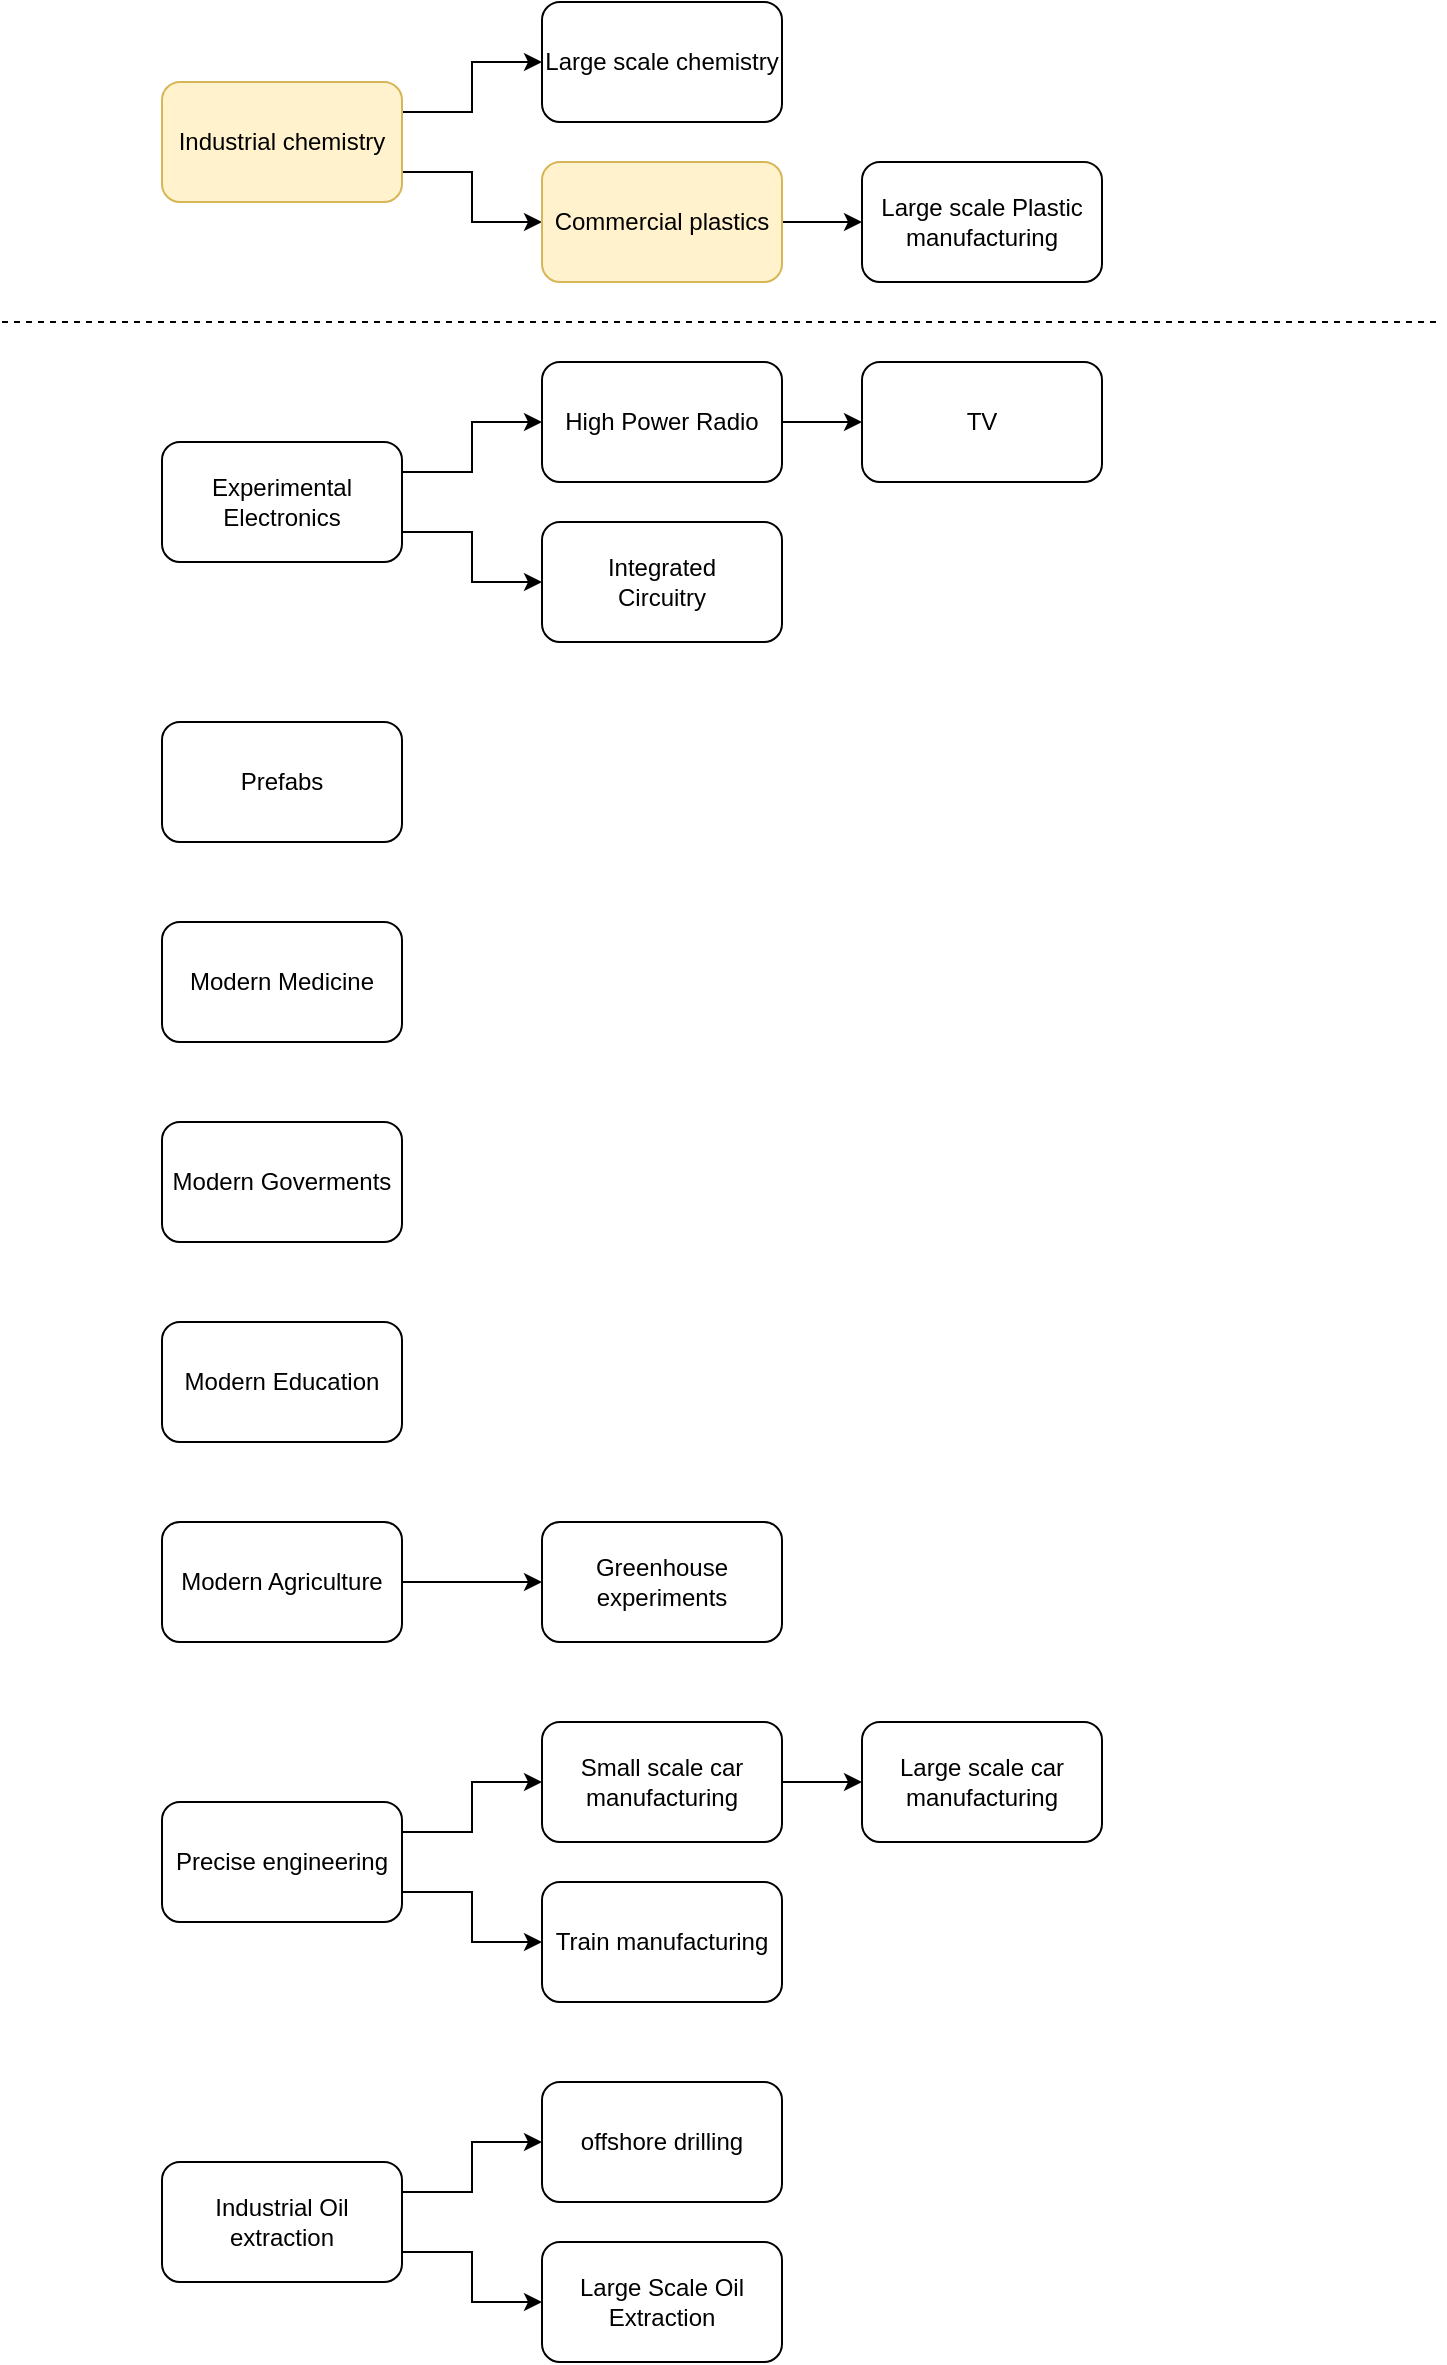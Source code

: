 <mxfile version="12.8.1" type="github">
  <diagram id="C5RBs43oDa-KdzZeNtuy" name="Page-1">
    <mxGraphModel dx="1038" dy="575" grid="1" gridSize="10" guides="1" tooltips="1" connect="1" arrows="1" fold="1" page="1" pageScale="1" pageWidth="827" pageHeight="1169" math="0" shadow="0">
      <root>
        <mxCell id="WIyWlLk6GJQsqaUBKTNV-0" />
        <mxCell id="WIyWlLk6GJQsqaUBKTNV-1" parent="WIyWlLk6GJQsqaUBKTNV-0" />
        <mxCell id="NFmhJHQ9qTfSH904lzhk-6" style="edgeStyle=orthogonalEdgeStyle;rounded=0;orthogonalLoop=1;jettySize=auto;html=1;exitX=1;exitY=0.75;exitDx=0;exitDy=0;entryX=0;entryY=0.5;entryDx=0;entryDy=0;" edge="1" parent="WIyWlLk6GJQsqaUBKTNV-1" source="NFmhJHQ9qTfSH904lzhk-0" target="NFmhJHQ9qTfSH904lzhk-4">
          <mxGeometry relative="1" as="geometry" />
        </mxCell>
        <mxCell id="NFmhJHQ9qTfSH904lzhk-8" style="edgeStyle=orthogonalEdgeStyle;rounded=0;orthogonalLoop=1;jettySize=auto;html=1;exitX=1;exitY=0.25;exitDx=0;exitDy=0;" edge="1" parent="WIyWlLk6GJQsqaUBKTNV-1" source="NFmhJHQ9qTfSH904lzhk-0" target="NFmhJHQ9qTfSH904lzhk-7">
          <mxGeometry relative="1" as="geometry" />
        </mxCell>
        <mxCell id="NFmhJHQ9qTfSH904lzhk-0" value="Industrial chemistry" style="rounded=1;whiteSpace=wrap;html=1;fillColor=#fff2cc;strokeColor=#d6b656;" vertex="1" parent="WIyWlLk6GJQsqaUBKTNV-1">
          <mxGeometry x="120" y="80" width="120" height="60" as="geometry" />
        </mxCell>
        <mxCell id="NFmhJHQ9qTfSH904lzhk-9" style="edgeStyle=orthogonalEdgeStyle;rounded=0;orthogonalLoop=1;jettySize=auto;html=1;exitX=1;exitY=0.25;exitDx=0;exitDy=0;" edge="1" parent="WIyWlLk6GJQsqaUBKTNV-1" source="NFmhJHQ9qTfSH904lzhk-1" target="NFmhJHQ9qTfSH904lzhk-2">
          <mxGeometry relative="1" as="geometry" />
        </mxCell>
        <mxCell id="NFmhJHQ9qTfSH904lzhk-10" style="edgeStyle=orthogonalEdgeStyle;rounded=0;orthogonalLoop=1;jettySize=auto;html=1;exitX=1;exitY=0.75;exitDx=0;exitDy=0;" edge="1" parent="WIyWlLk6GJQsqaUBKTNV-1" source="NFmhJHQ9qTfSH904lzhk-1" target="NFmhJHQ9qTfSH904lzhk-3">
          <mxGeometry relative="1" as="geometry" />
        </mxCell>
        <mxCell id="NFmhJHQ9qTfSH904lzhk-1" value="Experimental Electronics" style="rounded=1;whiteSpace=wrap;html=1;" vertex="1" parent="WIyWlLk6GJQsqaUBKTNV-1">
          <mxGeometry x="120" y="260" width="120" height="60" as="geometry" />
        </mxCell>
        <mxCell id="NFmhJHQ9qTfSH904lzhk-13" style="edgeStyle=orthogonalEdgeStyle;rounded=0;orthogonalLoop=1;jettySize=auto;html=1;exitX=1;exitY=0.5;exitDx=0;exitDy=0;entryX=0;entryY=0.5;entryDx=0;entryDy=0;" edge="1" parent="WIyWlLk6GJQsqaUBKTNV-1" source="NFmhJHQ9qTfSH904lzhk-2" target="NFmhJHQ9qTfSH904lzhk-11">
          <mxGeometry relative="1" as="geometry" />
        </mxCell>
        <mxCell id="NFmhJHQ9qTfSH904lzhk-2" value="High Power Radio" style="rounded=1;whiteSpace=wrap;html=1;" vertex="1" parent="WIyWlLk6GJQsqaUBKTNV-1">
          <mxGeometry x="310" y="220" width="120" height="60" as="geometry" />
        </mxCell>
        <mxCell id="NFmhJHQ9qTfSH904lzhk-3" value="Integrated&lt;br&gt;Circuitry" style="rounded=1;whiteSpace=wrap;html=1;" vertex="1" parent="WIyWlLk6GJQsqaUBKTNV-1">
          <mxGeometry x="310" y="300" width="120" height="60" as="geometry" />
        </mxCell>
        <mxCell id="NFmhJHQ9qTfSH904lzhk-17" style="edgeStyle=orthogonalEdgeStyle;rounded=0;orthogonalLoop=1;jettySize=auto;html=1;exitX=1;exitY=0.5;exitDx=0;exitDy=0;entryX=0;entryY=0.5;entryDx=0;entryDy=0;" edge="1" parent="WIyWlLk6GJQsqaUBKTNV-1" source="NFmhJHQ9qTfSH904lzhk-4" target="NFmhJHQ9qTfSH904lzhk-16">
          <mxGeometry relative="1" as="geometry" />
        </mxCell>
        <mxCell id="NFmhJHQ9qTfSH904lzhk-4" value="Commercial plastics&lt;br&gt;" style="rounded=1;whiteSpace=wrap;html=1;fillColor=#fff2cc;strokeColor=#d6b656;" vertex="1" parent="WIyWlLk6GJQsqaUBKTNV-1">
          <mxGeometry x="310" y="120" width="120" height="60" as="geometry" />
        </mxCell>
        <mxCell id="NFmhJHQ9qTfSH904lzhk-7" value="Large scale chemistry&lt;br&gt;" style="rounded=1;whiteSpace=wrap;html=1;" vertex="1" parent="WIyWlLk6GJQsqaUBKTNV-1">
          <mxGeometry x="310" y="40" width="120" height="60" as="geometry" />
        </mxCell>
        <mxCell id="NFmhJHQ9qTfSH904lzhk-11" value="TV" style="rounded=1;whiteSpace=wrap;html=1;" vertex="1" parent="WIyWlLk6GJQsqaUBKTNV-1">
          <mxGeometry x="470" y="220" width="120" height="60" as="geometry" />
        </mxCell>
        <mxCell id="NFmhJHQ9qTfSH904lzhk-14" value="Modern Medicine" style="rounded=1;whiteSpace=wrap;html=1;" vertex="1" parent="WIyWlLk6GJQsqaUBKTNV-1">
          <mxGeometry x="120" y="500" width="120" height="60" as="geometry" />
        </mxCell>
        <mxCell id="NFmhJHQ9qTfSH904lzhk-15" value="Modern Goverments" style="rounded=1;whiteSpace=wrap;html=1;" vertex="1" parent="WIyWlLk6GJQsqaUBKTNV-1">
          <mxGeometry x="120" y="600" width="120" height="60" as="geometry" />
        </mxCell>
        <mxCell id="NFmhJHQ9qTfSH904lzhk-16" value="Large scale Plastic manufacturing" style="rounded=1;whiteSpace=wrap;html=1;" vertex="1" parent="WIyWlLk6GJQsqaUBKTNV-1">
          <mxGeometry x="470" y="120" width="120" height="60" as="geometry" />
        </mxCell>
        <mxCell id="NFmhJHQ9qTfSH904lzhk-18" value="Prefabs" style="rounded=1;whiteSpace=wrap;html=1;" vertex="1" parent="WIyWlLk6GJQsqaUBKTNV-1">
          <mxGeometry x="120" y="400" width="120" height="60" as="geometry" />
        </mxCell>
        <mxCell id="NFmhJHQ9qTfSH904lzhk-19" value="Modern Education" style="rounded=1;whiteSpace=wrap;html=1;" vertex="1" parent="WIyWlLk6GJQsqaUBKTNV-1">
          <mxGeometry x="120" y="700" width="120" height="60" as="geometry" />
        </mxCell>
        <mxCell id="NFmhJHQ9qTfSH904lzhk-22" style="edgeStyle=orthogonalEdgeStyle;rounded=0;orthogonalLoop=1;jettySize=auto;html=1;exitX=1;exitY=0.5;exitDx=0;exitDy=0;entryX=0;entryY=0.5;entryDx=0;entryDy=0;" edge="1" parent="WIyWlLk6GJQsqaUBKTNV-1" source="NFmhJHQ9qTfSH904lzhk-20" target="NFmhJHQ9qTfSH904lzhk-21">
          <mxGeometry relative="1" as="geometry" />
        </mxCell>
        <mxCell id="NFmhJHQ9qTfSH904lzhk-20" value="Modern Agriculture" style="rounded=1;whiteSpace=wrap;html=1;" vertex="1" parent="WIyWlLk6GJQsqaUBKTNV-1">
          <mxGeometry x="120" y="800" width="120" height="60" as="geometry" />
        </mxCell>
        <mxCell id="NFmhJHQ9qTfSH904lzhk-21" value="Greenhouse experiments" style="rounded=1;whiteSpace=wrap;html=1;" vertex="1" parent="WIyWlLk6GJQsqaUBKTNV-1">
          <mxGeometry x="310" y="800" width="120" height="60" as="geometry" />
        </mxCell>
        <mxCell id="NFmhJHQ9qTfSH904lzhk-26" style="edgeStyle=orthogonalEdgeStyle;rounded=0;orthogonalLoop=1;jettySize=auto;html=1;exitX=1;exitY=0.75;exitDx=0;exitDy=0;entryX=0;entryY=0.5;entryDx=0;entryDy=0;" edge="1" parent="WIyWlLk6GJQsqaUBKTNV-1" source="NFmhJHQ9qTfSH904lzhk-23" target="NFmhJHQ9qTfSH904lzhk-25">
          <mxGeometry relative="1" as="geometry" />
        </mxCell>
        <mxCell id="NFmhJHQ9qTfSH904lzhk-27" style="edgeStyle=orthogonalEdgeStyle;rounded=0;orthogonalLoop=1;jettySize=auto;html=1;exitX=1;exitY=0.25;exitDx=0;exitDy=0;entryX=0;entryY=0.5;entryDx=0;entryDy=0;" edge="1" parent="WIyWlLk6GJQsqaUBKTNV-1" source="NFmhJHQ9qTfSH904lzhk-23" target="NFmhJHQ9qTfSH904lzhk-24">
          <mxGeometry relative="1" as="geometry" />
        </mxCell>
        <mxCell id="NFmhJHQ9qTfSH904lzhk-23" value="&lt;div&gt;Precise engineering&lt;/div&gt;" style="rounded=1;whiteSpace=wrap;html=1;" vertex="1" parent="WIyWlLk6GJQsqaUBKTNV-1">
          <mxGeometry x="120" y="940" width="120" height="60" as="geometry" />
        </mxCell>
        <mxCell id="NFmhJHQ9qTfSH904lzhk-29" style="edgeStyle=orthogonalEdgeStyle;rounded=0;orthogonalLoop=1;jettySize=auto;html=1;exitX=1;exitY=0.5;exitDx=0;exitDy=0;entryX=0;entryY=0.5;entryDx=0;entryDy=0;" edge="1" parent="WIyWlLk6GJQsqaUBKTNV-1" source="NFmhJHQ9qTfSH904lzhk-24" target="NFmhJHQ9qTfSH904lzhk-28">
          <mxGeometry relative="1" as="geometry" />
        </mxCell>
        <mxCell id="NFmhJHQ9qTfSH904lzhk-24" value="Small scale car manufacturing" style="rounded=1;whiteSpace=wrap;html=1;" vertex="1" parent="WIyWlLk6GJQsqaUBKTNV-1">
          <mxGeometry x="310" y="900" width="120" height="60" as="geometry" />
        </mxCell>
        <mxCell id="NFmhJHQ9qTfSH904lzhk-25" value="Train manufacturing" style="rounded=1;whiteSpace=wrap;html=1;" vertex="1" parent="WIyWlLk6GJQsqaUBKTNV-1">
          <mxGeometry x="310" y="980" width="120" height="60" as="geometry" />
        </mxCell>
        <mxCell id="NFmhJHQ9qTfSH904lzhk-28" value="Large scale car manufacturing" style="rounded=1;whiteSpace=wrap;html=1;" vertex="1" parent="WIyWlLk6GJQsqaUBKTNV-1">
          <mxGeometry x="470" y="900" width="120" height="60" as="geometry" />
        </mxCell>
        <mxCell id="NFmhJHQ9qTfSH904lzhk-33" style="edgeStyle=orthogonalEdgeStyle;rounded=0;orthogonalLoop=1;jettySize=auto;html=1;exitX=1;exitY=0.25;exitDx=0;exitDy=0;entryX=0;entryY=0.5;entryDx=0;entryDy=0;" edge="1" parent="WIyWlLk6GJQsqaUBKTNV-1" source="NFmhJHQ9qTfSH904lzhk-30" target="NFmhJHQ9qTfSH904lzhk-31">
          <mxGeometry relative="1" as="geometry" />
        </mxCell>
        <mxCell id="NFmhJHQ9qTfSH904lzhk-34" style="edgeStyle=orthogonalEdgeStyle;rounded=0;orthogonalLoop=1;jettySize=auto;html=1;exitX=1;exitY=0.75;exitDx=0;exitDy=0;entryX=0;entryY=0.5;entryDx=0;entryDy=0;" edge="1" parent="WIyWlLk6GJQsqaUBKTNV-1" source="NFmhJHQ9qTfSH904lzhk-30" target="NFmhJHQ9qTfSH904lzhk-32">
          <mxGeometry relative="1" as="geometry" />
        </mxCell>
        <mxCell id="NFmhJHQ9qTfSH904lzhk-30" value="Industrial Oil extraction" style="rounded=1;whiteSpace=wrap;html=1;" vertex="1" parent="WIyWlLk6GJQsqaUBKTNV-1">
          <mxGeometry x="120" y="1120" width="120" height="60" as="geometry" />
        </mxCell>
        <mxCell id="NFmhJHQ9qTfSH904lzhk-31" value="offshore drilling" style="rounded=1;whiteSpace=wrap;html=1;" vertex="1" parent="WIyWlLk6GJQsqaUBKTNV-1">
          <mxGeometry x="310" y="1080" width="120" height="60" as="geometry" />
        </mxCell>
        <mxCell id="NFmhJHQ9qTfSH904lzhk-32" value="Large Scale Oil Extraction" style="rounded=1;whiteSpace=wrap;html=1;" vertex="1" parent="WIyWlLk6GJQsqaUBKTNV-1">
          <mxGeometry x="310" y="1160" width="120" height="60" as="geometry" />
        </mxCell>
        <mxCell id="NFmhJHQ9qTfSH904lzhk-35" value="" style="endArrow=none;dashed=1;html=1;" edge="1" parent="WIyWlLk6GJQsqaUBKTNV-1">
          <mxGeometry width="50" height="50" relative="1" as="geometry">
            <mxPoint x="40" y="200" as="sourcePoint" />
            <mxPoint x="760" y="200" as="targetPoint" />
          </mxGeometry>
        </mxCell>
      </root>
    </mxGraphModel>
  </diagram>
</mxfile>
